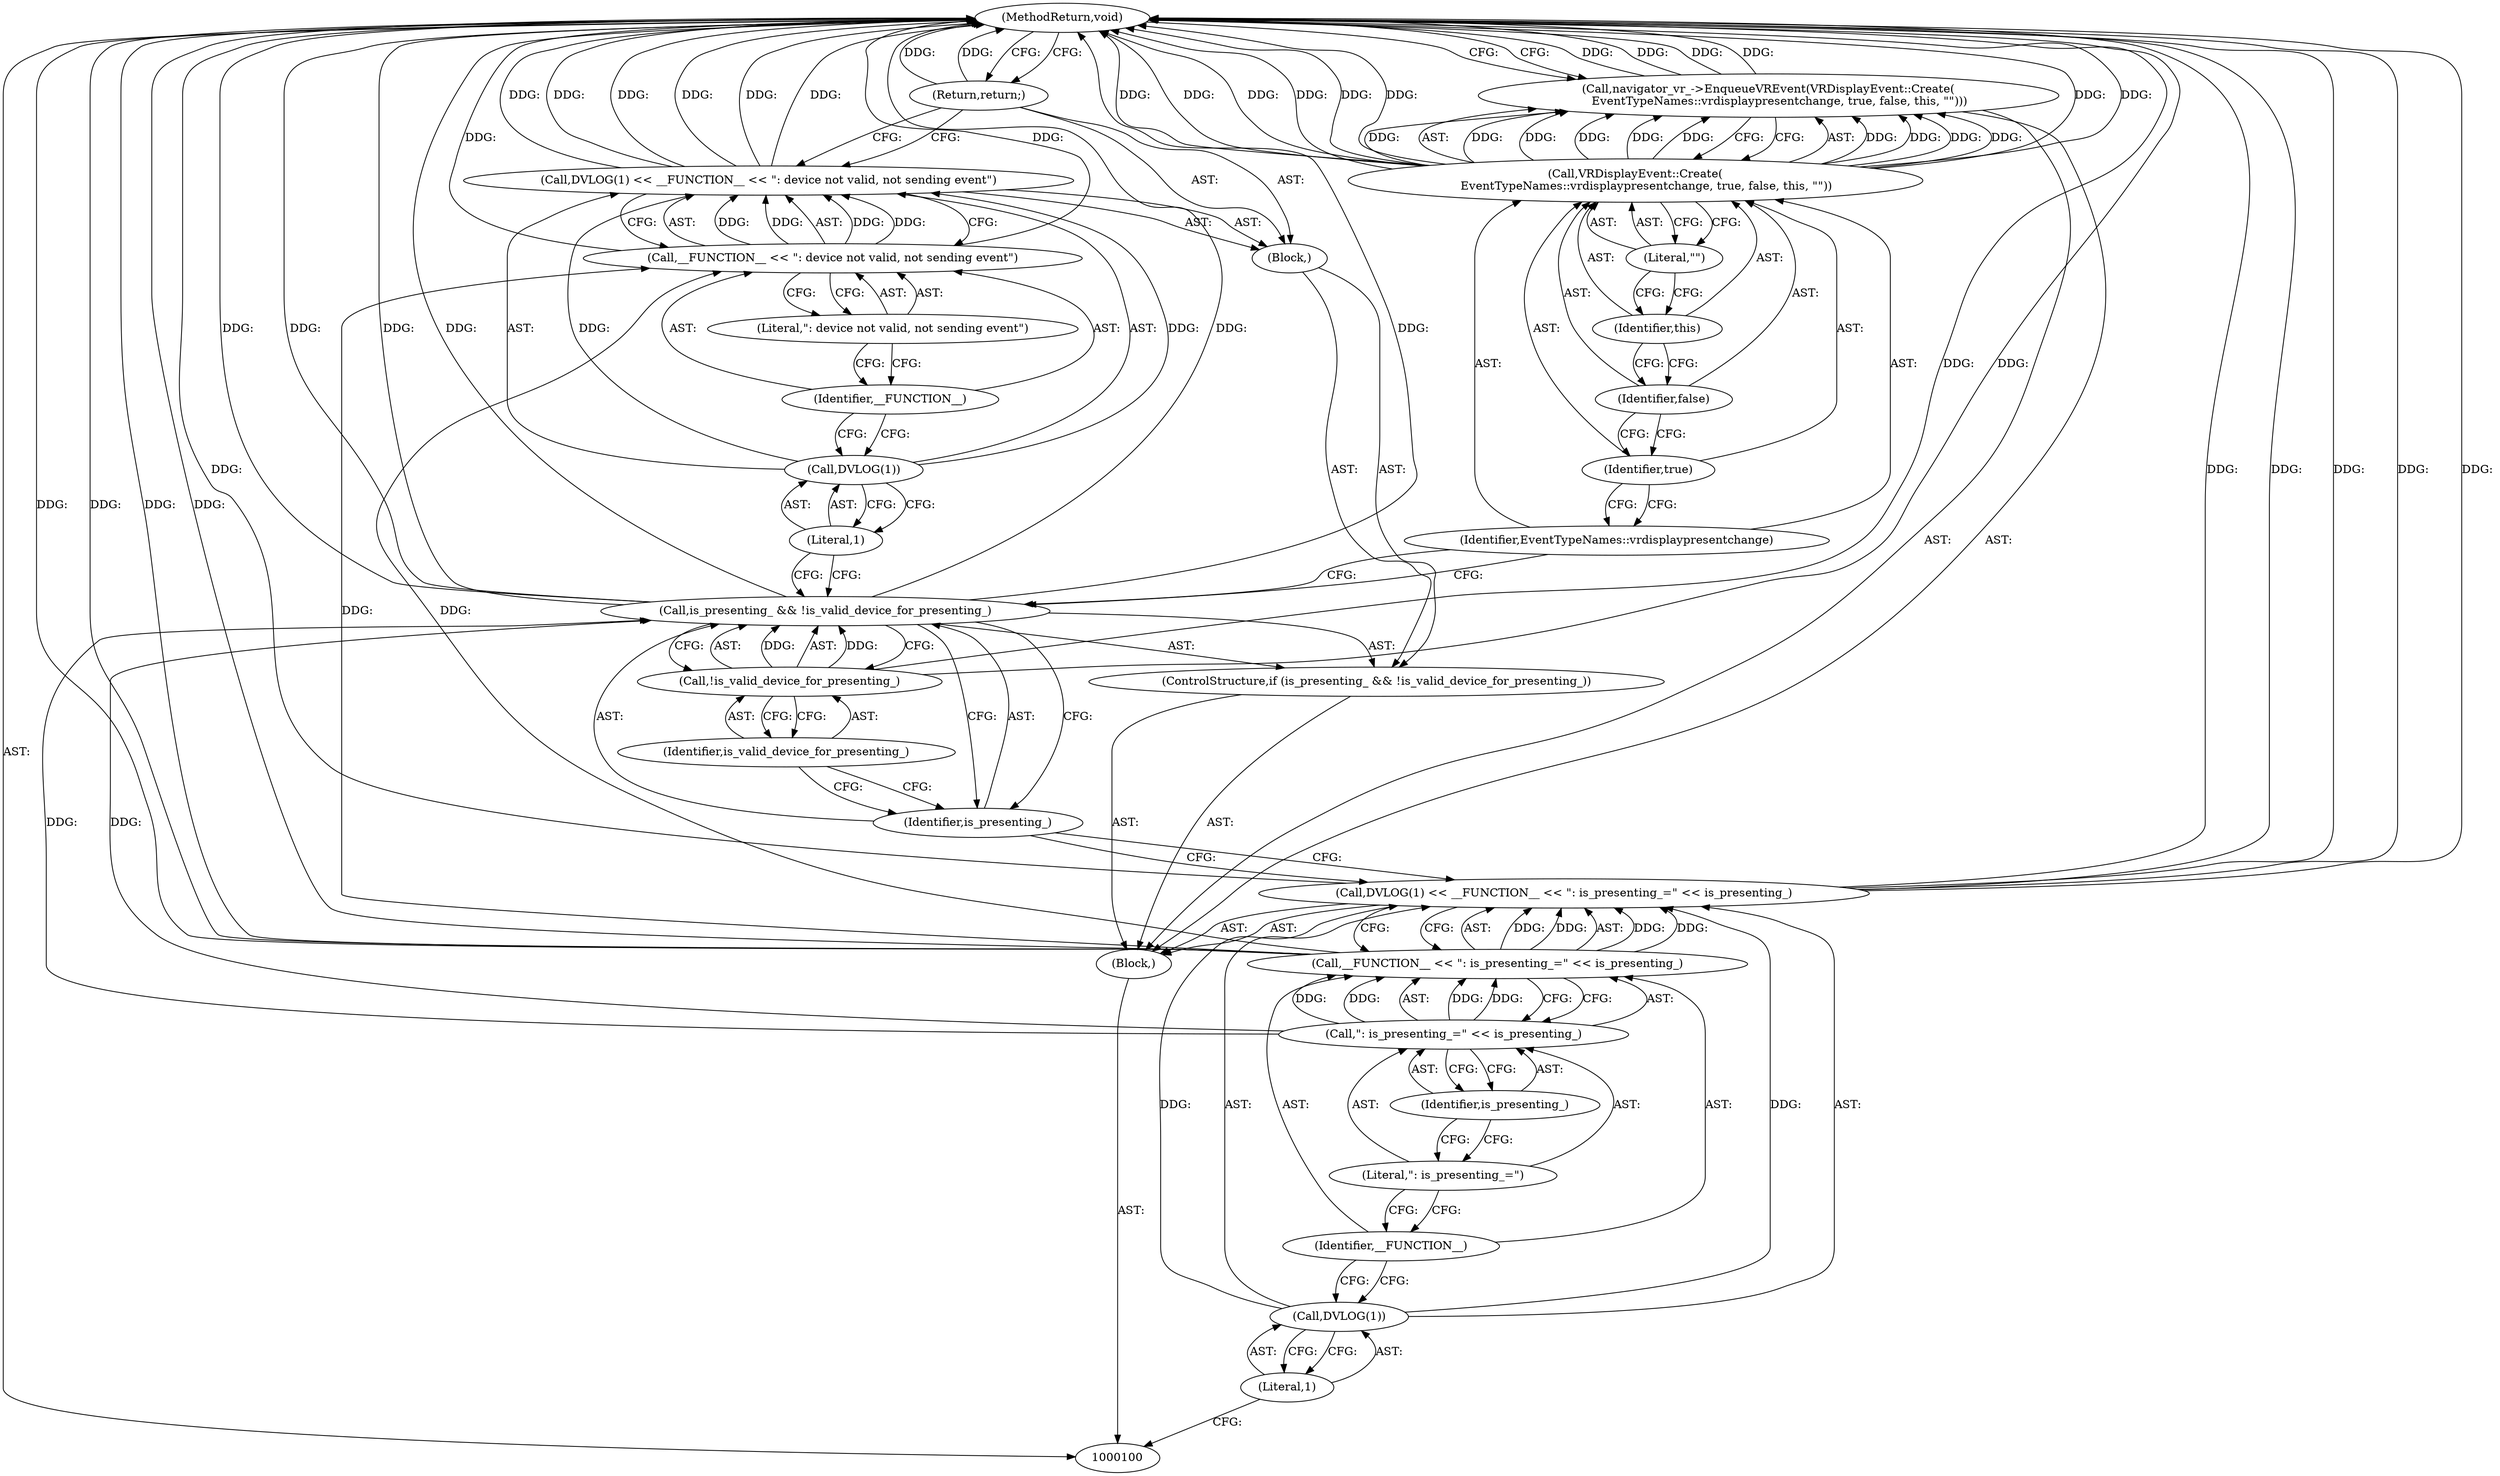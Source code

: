 digraph "0_Chrome_262e77a72493e36e8006aeeba1c7497a42ee5ad9_4" {
"1000130" [label="(MethodReturn,void)"];
"1000101" [label="(Block,)"];
"1000105" [label="(Call,__FUNCTION__ << \": is_presenting_=\" << is_presenting_)"];
"1000106" [label="(Identifier,__FUNCTION__)"];
"1000102" [label="(Call,DVLOG(1) << __FUNCTION__ << \": is_presenting_=\" << is_presenting_)"];
"1000103" [label="(Call,DVLOG(1))"];
"1000107" [label="(Call,\": is_presenting_=\" << is_presenting_)"];
"1000108" [label="(Literal,\": is_presenting_=\")"];
"1000109" [label="(Identifier,is_presenting_)"];
"1000104" [label="(Literal,1)"];
"1000113" [label="(Call,!is_valid_device_for_presenting_)"];
"1000114" [label="(Identifier,is_valid_device_for_presenting_)"];
"1000110" [label="(ControlStructure,if (is_presenting_ && !is_valid_device_for_presenting_))"];
"1000115" [label="(Block,)"];
"1000111" [label="(Call,is_presenting_ && !is_valid_device_for_presenting_)"];
"1000112" [label="(Identifier,is_presenting_)"];
"1000118" [label="(Literal,1)"];
"1000119" [label="(Call,__FUNCTION__ << \": device not valid, not sending event\")"];
"1000120" [label="(Identifier,__FUNCTION__)"];
"1000121" [label="(Literal,\": device not valid, not sending event\")"];
"1000116" [label="(Call,DVLOG(1) << __FUNCTION__ << \": device not valid, not sending event\")"];
"1000117" [label="(Call,DVLOG(1))"];
"1000122" [label="(Return,return;)"];
"1000123" [label="(Call,navigator_vr_->EnqueueVREvent(VRDisplayEvent::Create(\n      EventTypeNames::vrdisplaypresentchange, true, false, this, \"\")))"];
"1000124" [label="(Call,VRDisplayEvent::Create(\n      EventTypeNames::vrdisplaypresentchange, true, false, this, \"\"))"];
"1000126" [label="(Identifier,true)"];
"1000127" [label="(Identifier,false)"];
"1000128" [label="(Identifier,this)"];
"1000125" [label="(Identifier,EventTypeNames::vrdisplaypresentchange)"];
"1000129" [label="(Literal,\"\")"];
"1000130" -> "1000100"  [label="AST: "];
"1000130" -> "1000122"  [label="CFG: "];
"1000130" -> "1000123"  [label="CFG: "];
"1000122" -> "1000130"  [label="DDG: "];
"1000116" -> "1000130"  [label="DDG: "];
"1000116" -> "1000130"  [label="DDG: "];
"1000116" -> "1000130"  [label="DDG: "];
"1000124" -> "1000130"  [label="DDG: "];
"1000124" -> "1000130"  [label="DDG: "];
"1000124" -> "1000130"  [label="DDG: "];
"1000124" -> "1000130"  [label="DDG: "];
"1000105" -> "1000130"  [label="DDG: "];
"1000105" -> "1000130"  [label="DDG: "];
"1000102" -> "1000130"  [label="DDG: "];
"1000102" -> "1000130"  [label="DDG: "];
"1000102" -> "1000130"  [label="DDG: "];
"1000113" -> "1000130"  [label="DDG: "];
"1000123" -> "1000130"  [label="DDG: "];
"1000123" -> "1000130"  [label="DDG: "];
"1000111" -> "1000130"  [label="DDG: "];
"1000111" -> "1000130"  [label="DDG: "];
"1000111" -> "1000130"  [label="DDG: "];
"1000119" -> "1000130"  [label="DDG: "];
"1000101" -> "1000100"  [label="AST: "];
"1000102" -> "1000101"  [label="AST: "];
"1000110" -> "1000101"  [label="AST: "];
"1000123" -> "1000101"  [label="AST: "];
"1000105" -> "1000102"  [label="AST: "];
"1000105" -> "1000107"  [label="CFG: "];
"1000106" -> "1000105"  [label="AST: "];
"1000107" -> "1000105"  [label="AST: "];
"1000102" -> "1000105"  [label="CFG: "];
"1000105" -> "1000130"  [label="DDG: "];
"1000105" -> "1000130"  [label="DDG: "];
"1000105" -> "1000102"  [label="DDG: "];
"1000105" -> "1000102"  [label="DDG: "];
"1000107" -> "1000105"  [label="DDG: "];
"1000107" -> "1000105"  [label="DDG: "];
"1000105" -> "1000119"  [label="DDG: "];
"1000106" -> "1000105"  [label="AST: "];
"1000106" -> "1000103"  [label="CFG: "];
"1000108" -> "1000106"  [label="CFG: "];
"1000102" -> "1000101"  [label="AST: "];
"1000102" -> "1000105"  [label="CFG: "];
"1000103" -> "1000102"  [label="AST: "];
"1000105" -> "1000102"  [label="AST: "];
"1000112" -> "1000102"  [label="CFG: "];
"1000102" -> "1000130"  [label="DDG: "];
"1000102" -> "1000130"  [label="DDG: "];
"1000102" -> "1000130"  [label="DDG: "];
"1000103" -> "1000102"  [label="DDG: "];
"1000105" -> "1000102"  [label="DDG: "];
"1000105" -> "1000102"  [label="DDG: "];
"1000103" -> "1000102"  [label="AST: "];
"1000103" -> "1000104"  [label="CFG: "];
"1000104" -> "1000103"  [label="AST: "];
"1000106" -> "1000103"  [label="CFG: "];
"1000103" -> "1000102"  [label="DDG: "];
"1000107" -> "1000105"  [label="AST: "];
"1000107" -> "1000109"  [label="CFG: "];
"1000108" -> "1000107"  [label="AST: "];
"1000109" -> "1000107"  [label="AST: "];
"1000105" -> "1000107"  [label="CFG: "];
"1000107" -> "1000105"  [label="DDG: "];
"1000107" -> "1000105"  [label="DDG: "];
"1000107" -> "1000111"  [label="DDG: "];
"1000108" -> "1000107"  [label="AST: "];
"1000108" -> "1000106"  [label="CFG: "];
"1000109" -> "1000108"  [label="CFG: "];
"1000109" -> "1000107"  [label="AST: "];
"1000109" -> "1000108"  [label="CFG: "];
"1000107" -> "1000109"  [label="CFG: "];
"1000104" -> "1000103"  [label="AST: "];
"1000104" -> "1000100"  [label="CFG: "];
"1000103" -> "1000104"  [label="CFG: "];
"1000113" -> "1000111"  [label="AST: "];
"1000113" -> "1000114"  [label="CFG: "];
"1000114" -> "1000113"  [label="AST: "];
"1000111" -> "1000113"  [label="CFG: "];
"1000113" -> "1000130"  [label="DDG: "];
"1000113" -> "1000111"  [label="DDG: "];
"1000114" -> "1000113"  [label="AST: "];
"1000114" -> "1000112"  [label="CFG: "];
"1000113" -> "1000114"  [label="CFG: "];
"1000110" -> "1000101"  [label="AST: "];
"1000111" -> "1000110"  [label="AST: "];
"1000115" -> "1000110"  [label="AST: "];
"1000115" -> "1000110"  [label="AST: "];
"1000116" -> "1000115"  [label="AST: "];
"1000122" -> "1000115"  [label="AST: "];
"1000111" -> "1000110"  [label="AST: "];
"1000111" -> "1000112"  [label="CFG: "];
"1000111" -> "1000113"  [label="CFG: "];
"1000112" -> "1000111"  [label="AST: "];
"1000113" -> "1000111"  [label="AST: "];
"1000118" -> "1000111"  [label="CFG: "];
"1000125" -> "1000111"  [label="CFG: "];
"1000111" -> "1000130"  [label="DDG: "];
"1000111" -> "1000130"  [label="DDG: "];
"1000111" -> "1000130"  [label="DDG: "];
"1000107" -> "1000111"  [label="DDG: "];
"1000113" -> "1000111"  [label="DDG: "];
"1000112" -> "1000111"  [label="AST: "];
"1000112" -> "1000102"  [label="CFG: "];
"1000114" -> "1000112"  [label="CFG: "];
"1000111" -> "1000112"  [label="CFG: "];
"1000118" -> "1000117"  [label="AST: "];
"1000118" -> "1000111"  [label="CFG: "];
"1000117" -> "1000118"  [label="CFG: "];
"1000119" -> "1000116"  [label="AST: "];
"1000119" -> "1000121"  [label="CFG: "];
"1000120" -> "1000119"  [label="AST: "];
"1000121" -> "1000119"  [label="AST: "];
"1000116" -> "1000119"  [label="CFG: "];
"1000119" -> "1000130"  [label="DDG: "];
"1000119" -> "1000116"  [label="DDG: "];
"1000119" -> "1000116"  [label="DDG: "];
"1000105" -> "1000119"  [label="DDG: "];
"1000120" -> "1000119"  [label="AST: "];
"1000120" -> "1000117"  [label="CFG: "];
"1000121" -> "1000120"  [label="CFG: "];
"1000121" -> "1000119"  [label="AST: "];
"1000121" -> "1000120"  [label="CFG: "];
"1000119" -> "1000121"  [label="CFG: "];
"1000116" -> "1000115"  [label="AST: "];
"1000116" -> "1000119"  [label="CFG: "];
"1000117" -> "1000116"  [label="AST: "];
"1000119" -> "1000116"  [label="AST: "];
"1000122" -> "1000116"  [label="CFG: "];
"1000116" -> "1000130"  [label="DDG: "];
"1000116" -> "1000130"  [label="DDG: "];
"1000116" -> "1000130"  [label="DDG: "];
"1000117" -> "1000116"  [label="DDG: "];
"1000119" -> "1000116"  [label="DDG: "];
"1000119" -> "1000116"  [label="DDG: "];
"1000117" -> "1000116"  [label="AST: "];
"1000117" -> "1000118"  [label="CFG: "];
"1000118" -> "1000117"  [label="AST: "];
"1000120" -> "1000117"  [label="CFG: "];
"1000117" -> "1000116"  [label="DDG: "];
"1000122" -> "1000115"  [label="AST: "];
"1000122" -> "1000116"  [label="CFG: "];
"1000130" -> "1000122"  [label="CFG: "];
"1000122" -> "1000130"  [label="DDG: "];
"1000123" -> "1000101"  [label="AST: "];
"1000123" -> "1000124"  [label="CFG: "];
"1000124" -> "1000123"  [label="AST: "];
"1000130" -> "1000123"  [label="CFG: "];
"1000123" -> "1000130"  [label="DDG: "];
"1000123" -> "1000130"  [label="DDG: "];
"1000124" -> "1000123"  [label="DDG: "];
"1000124" -> "1000123"  [label="DDG: "];
"1000124" -> "1000123"  [label="DDG: "];
"1000124" -> "1000123"  [label="DDG: "];
"1000124" -> "1000123"  [label="DDG: "];
"1000124" -> "1000123"  [label="AST: "];
"1000124" -> "1000129"  [label="CFG: "];
"1000125" -> "1000124"  [label="AST: "];
"1000126" -> "1000124"  [label="AST: "];
"1000127" -> "1000124"  [label="AST: "];
"1000128" -> "1000124"  [label="AST: "];
"1000129" -> "1000124"  [label="AST: "];
"1000123" -> "1000124"  [label="CFG: "];
"1000124" -> "1000130"  [label="DDG: "];
"1000124" -> "1000130"  [label="DDG: "];
"1000124" -> "1000130"  [label="DDG: "];
"1000124" -> "1000130"  [label="DDG: "];
"1000124" -> "1000123"  [label="DDG: "];
"1000124" -> "1000123"  [label="DDG: "];
"1000124" -> "1000123"  [label="DDG: "];
"1000124" -> "1000123"  [label="DDG: "];
"1000124" -> "1000123"  [label="DDG: "];
"1000126" -> "1000124"  [label="AST: "];
"1000126" -> "1000125"  [label="CFG: "];
"1000127" -> "1000126"  [label="CFG: "];
"1000127" -> "1000124"  [label="AST: "];
"1000127" -> "1000126"  [label="CFG: "];
"1000128" -> "1000127"  [label="CFG: "];
"1000128" -> "1000124"  [label="AST: "];
"1000128" -> "1000127"  [label="CFG: "];
"1000129" -> "1000128"  [label="CFG: "];
"1000125" -> "1000124"  [label="AST: "];
"1000125" -> "1000111"  [label="CFG: "];
"1000126" -> "1000125"  [label="CFG: "];
"1000129" -> "1000124"  [label="AST: "];
"1000129" -> "1000128"  [label="CFG: "];
"1000124" -> "1000129"  [label="CFG: "];
}
